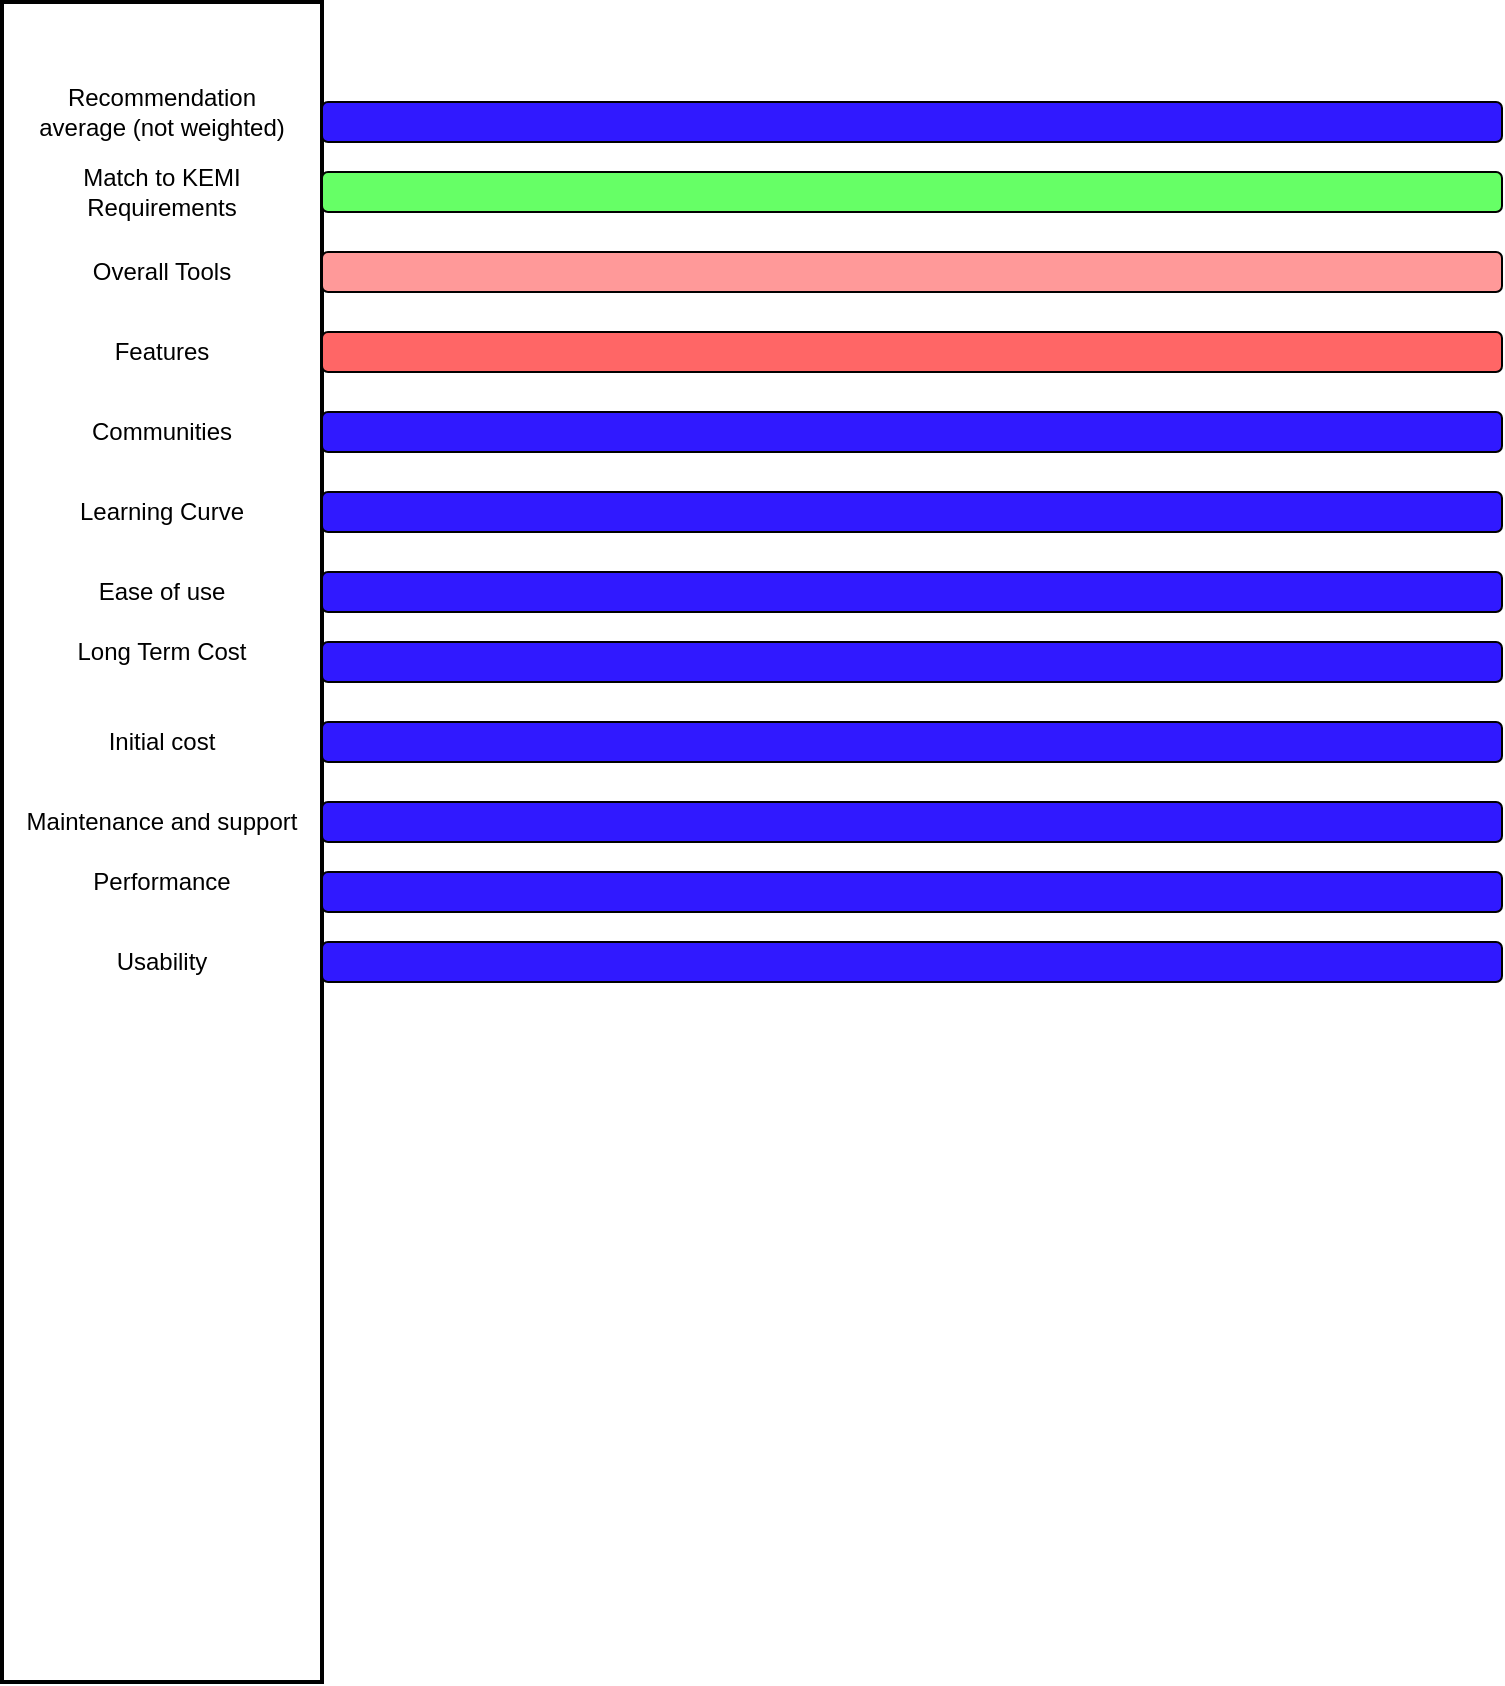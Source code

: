 <mxfile version="14.4.2" type="github">
  <diagram id="1NnK4FntVjuG7IkbfHnp" name="Page-2">
    <mxGraphModel dx="1718" dy="1493" grid="1" gridSize="10" guides="1" tooltips="1" connect="1" arrows="1" fold="1" page="1" pageScale="1" pageWidth="850" pageHeight="1100" math="0" shadow="0">
      <root>
        <mxCell id="PYVz5j9ludCQgyBBFUDJ-0" />
        <mxCell id="PYVz5j9ludCQgyBBFUDJ-1" parent="PYVz5j9ludCQgyBBFUDJ-0" />
        <mxCell id="Osk7ziK2DaWPhimZGtd--0" value="" style="rounded=0;whiteSpace=wrap;html=1;labelBackgroundColor=#ffffff;strokeWidth=2;" parent="PYVz5j9ludCQgyBBFUDJ-1" vertex="1">
          <mxGeometry width="160" height="840" as="geometry" />
        </mxCell>
        <mxCell id="Osk7ziK2DaWPhimZGtd--1" value="" style="rounded=1;whiteSpace=wrap;html=1;labelBackgroundColor=#ffffff;fillColor=#3019FF;" parent="PYVz5j9ludCQgyBBFUDJ-1" vertex="1">
          <mxGeometry x="160" y="50" width="590" height="20" as="geometry" />
        </mxCell>
        <mxCell id="Osk7ziK2DaWPhimZGtd--2" value="Match to KEMI Requirements" style="text;html=1;strokeColor=none;fillColor=none;align=center;verticalAlign=middle;whiteSpace=wrap;rounded=0;labelBackgroundColor=#ffffff;" parent="PYVz5j9ludCQgyBBFUDJ-1" vertex="1">
          <mxGeometry x="10" y="80" width="140" height="30" as="geometry" />
        </mxCell>
        <mxCell id="Osk7ziK2DaWPhimZGtd--4" value="Overall Tools" style="text;html=1;strokeColor=none;fillColor=none;align=center;verticalAlign=middle;whiteSpace=wrap;rounded=0;labelBackgroundColor=#ffffff;" parent="PYVz5j9ludCQgyBBFUDJ-1" vertex="1">
          <mxGeometry x="10" y="120" width="140" height="30" as="geometry" />
        </mxCell>
        <mxCell id="Osk7ziK2DaWPhimZGtd--5" value="Communities" style="text;html=1;strokeColor=none;fillColor=none;align=center;verticalAlign=middle;whiteSpace=wrap;rounded=0;labelBackgroundColor=#ffffff;" parent="PYVz5j9ludCQgyBBFUDJ-1" vertex="1">
          <mxGeometry x="10" y="200" width="140" height="30" as="geometry" />
        </mxCell>
        <mxCell id="Osk7ziK2DaWPhimZGtd--6" value="Features" style="text;html=1;strokeColor=none;fillColor=none;align=center;verticalAlign=middle;whiteSpace=wrap;rounded=0;labelBackgroundColor=#ffffff;" parent="PYVz5j9ludCQgyBBFUDJ-1" vertex="1">
          <mxGeometry x="10" y="160" width="140" height="30" as="geometry" />
        </mxCell>
        <mxCell id="Osk7ziK2DaWPhimZGtd--7" value="Learning Curve" style="text;html=1;strokeColor=none;fillColor=none;align=center;verticalAlign=middle;whiteSpace=wrap;rounded=0;labelBackgroundColor=#ffffff;" parent="PYVz5j9ludCQgyBBFUDJ-1" vertex="1">
          <mxGeometry x="10" y="240" width="140" height="30" as="geometry" />
        </mxCell>
        <mxCell id="Osk7ziK2DaWPhimZGtd--8" value="Long Term Cost" style="text;html=1;strokeColor=none;fillColor=none;align=center;verticalAlign=middle;whiteSpace=wrap;rounded=0;labelBackgroundColor=#ffffff;" parent="PYVz5j9ludCQgyBBFUDJ-1" vertex="1">
          <mxGeometry x="10" y="310" width="140" height="30" as="geometry" />
        </mxCell>
        <mxCell id="Osk7ziK2DaWPhimZGtd--9" value="Ease of use" style="text;html=1;strokeColor=none;fillColor=none;align=center;verticalAlign=middle;whiteSpace=wrap;rounded=0;labelBackgroundColor=#ffffff;" parent="PYVz5j9ludCQgyBBFUDJ-1" vertex="1">
          <mxGeometry x="10" y="280" width="140" height="30" as="geometry" />
        </mxCell>
        <mxCell id="Osk7ziK2DaWPhimZGtd--10" value="Recommendation average (not weighted)" style="text;html=1;strokeColor=none;fillColor=none;align=center;verticalAlign=middle;whiteSpace=wrap;rounded=0;labelBackgroundColor=#ffffff;" parent="PYVz5j9ludCQgyBBFUDJ-1" vertex="1">
          <mxGeometry x="10" y="40" width="140" height="30" as="geometry" />
        </mxCell>
        <mxCell id="Osk7ziK2DaWPhimZGtd--15" value="" style="rounded=1;whiteSpace=wrap;html=1;labelBackgroundColor=#ffffff;fillColor=#66FF66;" parent="PYVz5j9ludCQgyBBFUDJ-1" vertex="1">
          <mxGeometry x="160" y="85" width="590" height="20" as="geometry" />
        </mxCell>
        <mxCell id="Osk7ziK2DaWPhimZGtd--16" value="" style="rounded=1;whiteSpace=wrap;html=1;labelBackgroundColor=#ffffff;fillColor=#FF9999;" parent="PYVz5j9ludCQgyBBFUDJ-1" vertex="1">
          <mxGeometry x="160" y="125" width="590" height="20" as="geometry" />
        </mxCell>
        <mxCell id="Osk7ziK2DaWPhimZGtd--17" value="" style="rounded=1;whiteSpace=wrap;html=1;labelBackgroundColor=#ffffff;fillColor=#FF6666;" parent="PYVz5j9ludCQgyBBFUDJ-1" vertex="1">
          <mxGeometry x="160" y="165" width="590" height="20" as="geometry" />
        </mxCell>
        <mxCell id="Osk7ziK2DaWPhimZGtd--18" value="" style="rounded=1;whiteSpace=wrap;html=1;labelBackgroundColor=#ffffff;fillColor=#3019FF;" parent="PYVz5j9ludCQgyBBFUDJ-1" vertex="1">
          <mxGeometry x="160" y="205" width="590" height="20" as="geometry" />
        </mxCell>
        <mxCell id="Osk7ziK2DaWPhimZGtd--19" value="" style="rounded=1;whiteSpace=wrap;html=1;labelBackgroundColor=#ffffff;fillColor=#3019FF;" parent="PYVz5j9ludCQgyBBFUDJ-1" vertex="1">
          <mxGeometry x="160" y="245" width="590" height="20" as="geometry" />
        </mxCell>
        <mxCell id="Osk7ziK2DaWPhimZGtd--21" value="" style="rounded=1;whiteSpace=wrap;html=1;labelBackgroundColor=#ffffff;fillColor=#3019FF;" parent="PYVz5j9ludCQgyBBFUDJ-1" vertex="1">
          <mxGeometry x="160" y="285" width="590" height="20" as="geometry" />
        </mxCell>
        <mxCell id="Osk7ziK2DaWPhimZGtd--22" value="" style="rounded=1;whiteSpace=wrap;html=1;labelBackgroundColor=#ffffff;fillColor=#3019FF;" parent="PYVz5j9ludCQgyBBFUDJ-1" vertex="1">
          <mxGeometry x="160" y="320" width="590" height="20" as="geometry" />
        </mxCell>
        <mxCell id="BqkYbKqDdbHrHVm6ONR7-0" value="Initial cost" style="text;html=1;strokeColor=none;fillColor=none;align=center;verticalAlign=middle;whiteSpace=wrap;rounded=0;labelBackgroundColor=#ffffff;" vertex="1" parent="PYVz5j9ludCQgyBBFUDJ-1">
          <mxGeometry x="10" y="355" width="140" height="30" as="geometry" />
        </mxCell>
        <mxCell id="BqkYbKqDdbHrHVm6ONR7-1" value="Maintenance and support" style="text;html=1;strokeColor=none;fillColor=none;align=center;verticalAlign=middle;whiteSpace=wrap;rounded=0;labelBackgroundColor=#ffffff;" vertex="1" parent="PYVz5j9ludCQgyBBFUDJ-1">
          <mxGeometry x="10" y="395" width="140" height="30" as="geometry" />
        </mxCell>
        <mxCell id="BqkYbKqDdbHrHVm6ONR7-2" value="Performance" style="text;html=1;strokeColor=none;fillColor=none;align=center;verticalAlign=middle;whiteSpace=wrap;rounded=0;labelBackgroundColor=#ffffff;" vertex="1" parent="PYVz5j9ludCQgyBBFUDJ-1">
          <mxGeometry x="10" y="425" width="140" height="30" as="geometry" />
        </mxCell>
        <mxCell id="BqkYbKqDdbHrHVm6ONR7-3" value="Usability" style="text;html=1;strokeColor=none;fillColor=none;align=center;verticalAlign=middle;whiteSpace=wrap;rounded=0;labelBackgroundColor=#ffffff;" vertex="1" parent="PYVz5j9ludCQgyBBFUDJ-1">
          <mxGeometry x="10" y="465" width="140" height="30" as="geometry" />
        </mxCell>
        <mxCell id="BqkYbKqDdbHrHVm6ONR7-4" value="" style="rounded=1;whiteSpace=wrap;html=1;labelBackgroundColor=#ffffff;fillColor=#3019FF;" vertex="1" parent="PYVz5j9ludCQgyBBFUDJ-1">
          <mxGeometry x="160" y="360" width="590" height="20" as="geometry" />
        </mxCell>
        <mxCell id="BqkYbKqDdbHrHVm6ONR7-5" value="" style="rounded=1;whiteSpace=wrap;html=1;labelBackgroundColor=#ffffff;fillColor=#3019FF;" vertex="1" parent="PYVz5j9ludCQgyBBFUDJ-1">
          <mxGeometry x="160" y="400" width="590" height="20" as="geometry" />
        </mxCell>
        <mxCell id="BqkYbKqDdbHrHVm6ONR7-6" value="" style="rounded=1;whiteSpace=wrap;html=1;labelBackgroundColor=#ffffff;fillColor=#3019FF;" vertex="1" parent="PYVz5j9ludCQgyBBFUDJ-1">
          <mxGeometry x="160" y="435" width="590" height="20" as="geometry" />
        </mxCell>
        <mxCell id="BqkYbKqDdbHrHVm6ONR7-7" value="" style="rounded=1;whiteSpace=wrap;html=1;labelBackgroundColor=#ffffff;fillColor=#3019FF;" vertex="1" parent="PYVz5j9ludCQgyBBFUDJ-1">
          <mxGeometry x="160" y="470" width="590" height="20" as="geometry" />
        </mxCell>
      </root>
    </mxGraphModel>
  </diagram>
</mxfile>
